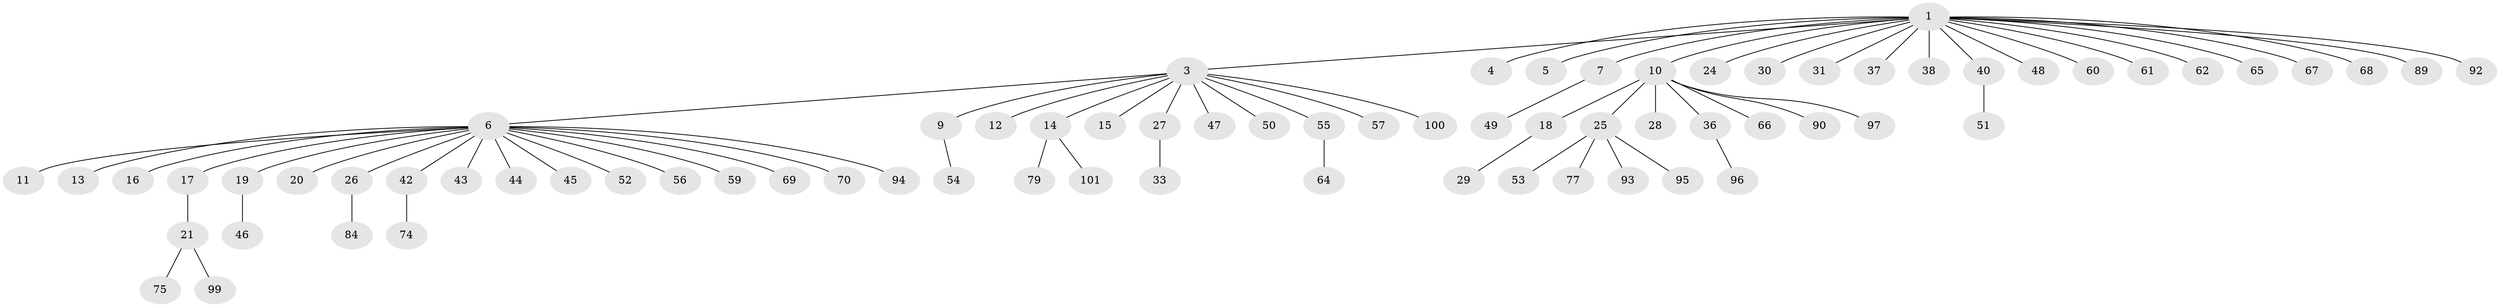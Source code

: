 // original degree distribution, {1: 0.6435643564356436, 22: 0.009900990099009901, 13: 0.019801980198019802, 3: 0.06930693069306931, 7: 0.009900990099009901, 2: 0.21782178217821782, 9: 0.009900990099009901, 4: 0.019801980198019802}
// Generated by graph-tools (version 1.1) at 2025/41/03/06/25 10:41:48]
// undirected, 75 vertices, 74 edges
graph export_dot {
graph [start="1"]
  node [color=gray90,style=filled];
  1 [super="+2"];
  3 [super="+58"];
  4;
  5;
  6 [super="+8"];
  7 [super="+85"];
  9 [super="+23"];
  10 [super="+41"];
  11 [super="+35"];
  12 [super="+73"];
  13;
  14 [super="+88"];
  15;
  16;
  17 [super="+71"];
  18 [super="+22"];
  19;
  20;
  21 [super="+98"];
  24;
  25 [super="+34"];
  26 [super="+76"];
  27;
  28 [super="+91"];
  29 [super="+83"];
  30;
  31 [super="+32"];
  33 [super="+39"];
  36;
  37;
  38 [super="+78"];
  40;
  42;
  43;
  44;
  45 [super="+72"];
  46 [super="+82"];
  47 [super="+86"];
  48;
  49;
  50;
  51 [super="+81"];
  52;
  53 [super="+80"];
  54 [super="+63"];
  55 [super="+87"];
  56;
  57;
  59;
  60;
  61;
  62;
  64;
  65;
  66;
  67;
  68;
  69;
  70;
  74;
  75;
  77;
  79;
  84;
  89;
  90;
  92;
  93;
  94;
  95;
  96;
  97;
  99;
  100;
  101;
  1 -- 65;
  1 -- 3;
  1 -- 4;
  1 -- 5;
  1 -- 67;
  1 -- 7;
  1 -- 68;
  1 -- 10 [weight=2];
  1 -- 24;
  1 -- 89;
  1 -- 92;
  1 -- 30;
  1 -- 31;
  1 -- 37;
  1 -- 38;
  1 -- 40;
  1 -- 48;
  1 -- 60;
  1 -- 61;
  1 -- 62;
  3 -- 6;
  3 -- 9;
  3 -- 12;
  3 -- 14;
  3 -- 15;
  3 -- 27;
  3 -- 47;
  3 -- 50;
  3 -- 55;
  3 -- 57;
  3 -- 100;
  6 -- 11;
  6 -- 13;
  6 -- 16;
  6 -- 17;
  6 -- 19;
  6 -- 20;
  6 -- 43;
  6 -- 44;
  6 -- 45;
  6 -- 56;
  6 -- 59;
  6 -- 26;
  6 -- 52;
  6 -- 69;
  6 -- 70;
  6 -- 42;
  6 -- 94;
  7 -- 49;
  9 -- 54;
  10 -- 18;
  10 -- 25;
  10 -- 28;
  10 -- 36;
  10 -- 66;
  10 -- 90;
  10 -- 97;
  14 -- 79;
  14 -- 101;
  17 -- 21;
  18 -- 29;
  19 -- 46;
  21 -- 75;
  21 -- 99;
  25 -- 53;
  25 -- 77;
  25 -- 93;
  25 -- 95;
  26 -- 84;
  27 -- 33;
  36 -- 96;
  40 -- 51;
  42 -- 74;
  55 -- 64;
}
